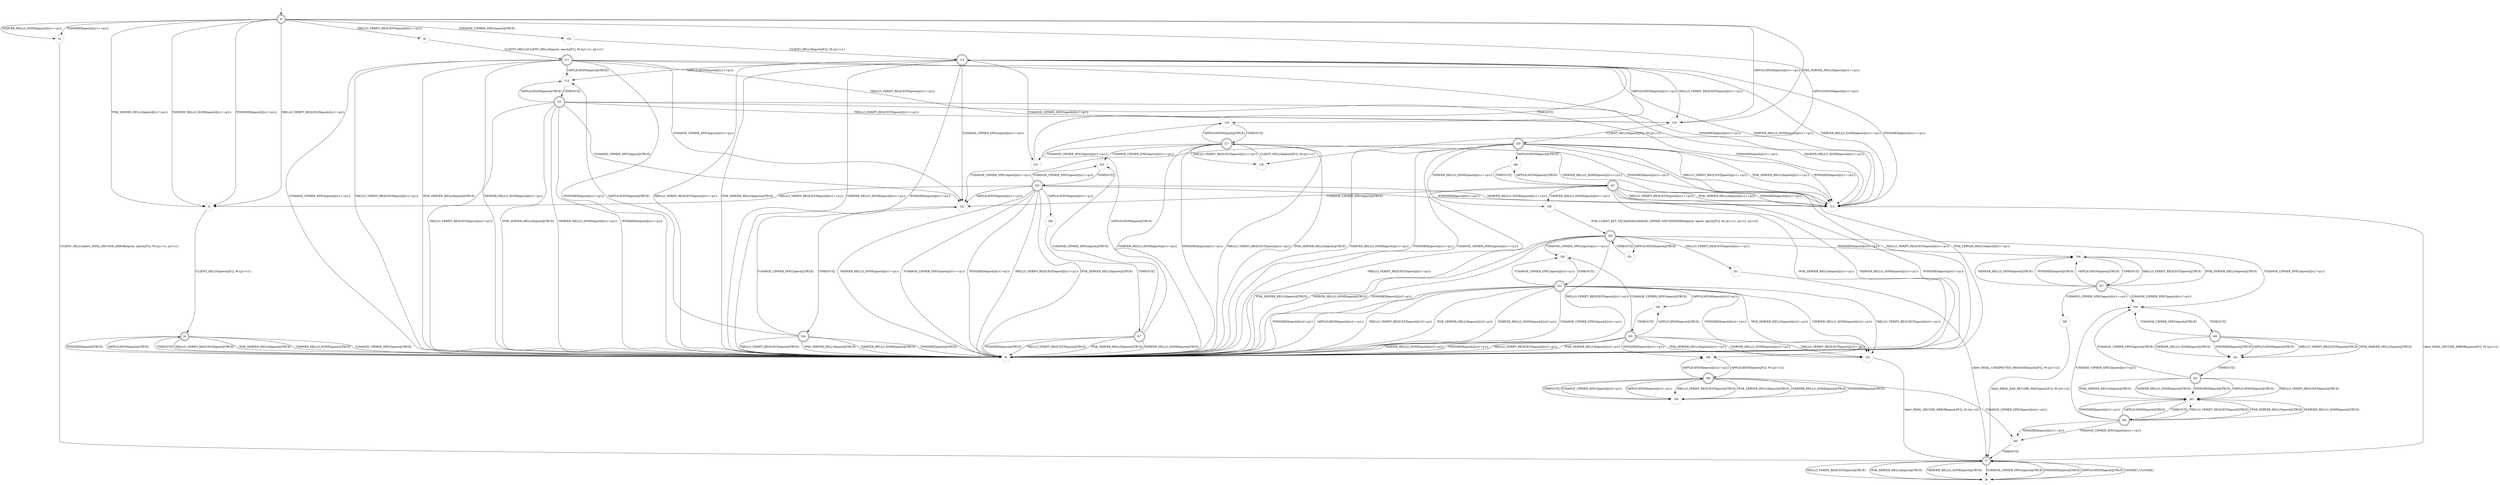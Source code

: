 digraph RA {
"" [shape=none,label=<>]
"l0" [shape=doublecircle ,style=solid]
"l1" [shape=doublecircle ,style=dotted]
"l4" [shape=doublecircle ,style=solid]
"l5" [shape=doublecircle ,style=dotted]
"l6" [shape=doublecircle ,style=dotted]
"l7" [shape=doublecircle ,style=solid]
"l8" [shape=doublecircle ,style=dotted]
"l9" [shape=doublecircle ,style=dotted]
"l10" [shape=doublecircle ,style=dotted]
"l11" [shape=doublecircle ,style=solid]
"l12" [shape=doublecircle ,style=dotted]
"l13" [shape=doublecircle ,style=dotted]
"l14" [shape=doublecircle ,style=solid]
"l15" [shape=doublecircle ,style=dotted]
"l16" [shape=doublecircle ,style=dotted]
"l17" [shape=doublecircle ,style=solid]
"l18" [shape=doublecircle ,style=dotted]
"l19" [shape=doublecircle ,style=dotted]
"l20" [shape=doublecircle ,style=solid]
"l21" [shape=doublecircle ,style=solid]
"l22" [shape=doublecircle ,style=dotted]
"l23" [shape=doublecircle ,style=dotted]
"l24" [shape=doublecircle ,style=solid]
"l25" [shape=doublecircle ,style=solid]
"l26" [shape=doublecircle ,style=dotted]
"l27" [shape=doublecircle ,style=solid]
"l28" [shape=doublecircle ,style=dotted]
"l29" [shape=doublecircle ,style=solid]
"l30" [shape=doublecircle ,style=dotted]
"l31" [shape=doublecircle ,style=dotted]
"l32" [shape=doublecircle ,style=solid]
"l33" [shape=doublecircle ,style=dotted]
"l34" [shape=doublecircle ,style=dotted]
"l35" [shape=doublecircle ,style=solid]
"l36" [shape=doublecircle ,style=dotted]
"l37" [shape=doublecircle ,style=solid]
"l38" [shape=doublecircle ,style=dotted]
"l39" [shape=doublecircle ,style=dotted]
"l40" [shape=doublecircle ,style=solid]
"l41" [shape=doublecircle ,style=dotted]
"l42" [shape=doublecircle ,style=solid]
"l43" [shape=doublecircle ,style=dotted]
"l44" [shape=doublecircle ,style=solid]
"l45" [shape=doublecircle ,style=dotted]
"l46" [shape=doublecircle ,style=dotted]
"l47" [shape=doublecircle ,style=solid]
"l48" [shape=doublecircle ,style=dotted]
"l49" [shape=doublecircle ,style=solid]
"l50" [shape=doublecircle ,style=dotted]
"l51" [shape=doublecircle ,style=dotted]
"" -> "l0"
"l0" -> "l1" [label=<?HELLO_VERIFY_REQUEST[epoch]|((c1!=p1))>]
"l0" -> "l9" [label=<?HELLO_VERIFY_REQUEST[epoch]|((c1==p1))>]
"l0" -> "l1" [label=<?PSK_SERVER_HELLO[epoch]|((c1!=p1))>]
"l0" -> "l19" [label=<?PSK_SERVER_HELLO[epoch]|((c1==p1))>]
"l0" -> "l1" [label=<?SERVER_HELLO_DONE[epoch]|((c1!=p1))>]
"l0" -> "l5" [label=<?SERVER_HELLO_DONE[epoch]|((c1==p1))>]
"l0" -> "l1" [label=<?FINISHED[epoch]|((c1!=p1))>]
"l0" -> "l5" [label=<?FINISHED[epoch]|((c1==p1))>]
"l0" -> "l10" [label=<?CHANGE_CIPHER_SPEC[epoch]|(TRUE)>]
"l0" -> "l18" [label=<?APPLICATION[epoch]|((c1!=p1))>]
"l0" -> "l19" [label=<?APPLICATION[epoch]|((c1==p1))>]
"l1" -> "l4" [label=<!CLIENT_HELLO[epoch]/F:[], M:{p1=c1}>]
"l4" -> "l6" [label=<?HELLO_VERIFY_REQUEST[epoch]|(TRUE)>]
"l4" -> "l6" [label=<?PSK_SERVER_HELLO[epoch]|(TRUE)>]
"l4" -> "l6" [label=<?SERVER_HELLO_DONE[epoch]|(TRUE)>]
"l4" -> "l6" [label=<?CHANGE_CIPHER_SPEC[epoch]|(TRUE)>]
"l4" -> "l6" [label=<?FINISHED[epoch]|(TRUE)>]
"l4" -> "l6" [label=<?APPLICATION[epoch]|(TRUE)>]
"l5" -> "l7" [label=<!CLIENT_HELLO|Alert_FATAL_DECODE_ERROR[epoch, epoch]/F:[], M:{p1=c1, p2=c1}>]
"l6" -> "l4" [label=<!TIMEOUT[]>]
"l7" -> "l8" [label=<?HELLO_VERIFY_REQUEST[epoch]|(TRUE)>]
"l7" -> "l8" [label=<?PSK_SERVER_HELLO[epoch]|(TRUE)>]
"l7" -> "l8" [label=<?SERVER_HELLO_DONE[epoch]|(TRUE)>]
"l7" -> "l8" [label=<?CHANGE_CIPHER_SPEC[epoch]|(TRUE)>]
"l7" -> "l8" [label=<?FINISHED[epoch]|(TRUE)>]
"l7" -> "l8" [label=<?APPLICATION[epoch]|(TRUE)>]
"l8" -> "l7" [label=<!SOCKET_CLOSED[]>]
"l9" -> "l11" [label=<!CLIENT_HELLO|CLIENT_HELLO[epoch, epoch]/F:[], M:{p1=c1, p2=c1}>]
"l10" -> "l14" [label=<!CLIENT_HELLO[epoch]/F:[], M:{p1=c1}>]
"l11" -> "l6" [label=<?HELLO_VERIFY_REQUEST[epoch]|((c1!=p1))>]
"l11" -> "l19" [label=<?HELLO_VERIFY_REQUEST[epoch]|((c1==p1))>]
"l11" -> "l6" [label=<?PSK_SERVER_HELLO[epoch]|(TRUE)>]
"l11" -> "l6" [label=<?SERVER_HELLO_DONE[epoch]|((c1!=p1))>]
"l11" -> "l12" [label=<?SERVER_HELLO_DONE[epoch]|((c1==p1))>]
"l11" -> "l6" [label=<?FINISHED[epoch]|((c1!=p1))>]
"l11" -> "l12" [label=<?FINISHED[epoch]|((c1==p1))>]
"l11" -> "l6" [label=<?CHANGE_CIPHER_SPEC[epoch]|((c1==p1))>]
"l11" -> "l22" [label=<?CHANGE_CIPHER_SPEC[epoch]|((c1!=p1))>]
"l11" -> "l13" [label=<?APPLICATION[epoch]|(TRUE)>]
"l12" -> "l7" [label=<!Alert_FATAL_DECODE_ERROR[epoch]/F:[], M:{p1=c1}>]
"l13" -> "l21" [label=<!TIMEOUT[]>]
"l14" -> "l6" [label=<?HELLO_VERIFY_REQUEST[epoch]|((c1!=p1))>]
"l14" -> "l19" [label=<?HELLO_VERIFY_REQUEST[epoch]|((c1==p1))>]
"l14" -> "l6" [label=<?PSK_SERVER_HELLO[epoch]|(TRUE)>]
"l14" -> "l6" [label=<?SERVER_HELLO_DONE[epoch]|((c1!=p1))>]
"l14" -> "l12" [label=<?SERVER_HELLO_DONE[epoch]|((c1==p1))>]
"l14" -> "l6" [label=<?FINISHED[epoch]|((c1!=p1))>]
"l14" -> "l12" [label=<?FINISHED[epoch]|((c1==p1))>]
"l14" -> "l13" [label=<?APPLICATION[epoch]|((c1==p1))>]
"l14" -> "l16" [label=<?APPLICATION[epoch]|((c1!=p1))>]
"l14" -> "l15" [label=<?CHANGE_CIPHER_SPEC[epoch]|((c1!=p1))>]
"l14" -> "l22" [label=<?CHANGE_CIPHER_SPEC[epoch]|((c1==p1))>]
"l15" -> "l14" [label=<!TIMEOUT[]>]
"l16" -> "l17" [label=<!TIMEOUT[]>]
"l17" -> "l6" [label=<?HELLO_VERIFY_REQUEST[epoch]|((c1!=p1))>]
"l17" -> "l18" [label=<?HELLO_VERIFY_REQUEST[epoch]|((c1==p1))>]
"l17" -> "l6" [label=<?PSK_SERVER_HELLO[epoch]|(TRUE)>]
"l17" -> "l6" [label=<?SERVER_HELLO_DONE[epoch]|((c1!=p1))>]
"l17" -> "l12" [label=<?SERVER_HELLO_DONE[epoch]|((c1==p1))>]
"l17" -> "l6" [label=<?FINISHED[epoch]|((c1!=p1))>]
"l17" -> "l12" [label=<?FINISHED[epoch]|((c1==p1))>]
"l17" -> "l15" [label=<?CHANGE_CIPHER_SPEC[epoch]|((c1!=p1))>]
"l17" -> "l23" [label=<?CHANGE_CIPHER_SPEC[epoch]|((c1==p1))>]
"l17" -> "l16" [label=<?APPLICATION[epoch]|(TRUE)>]
"l18" -> "l17" [label=<!CLIENT_HELLO[epoch]/F:[], M:{p1=c1}>]
"l19" -> "l20" [label=<!CLIENT_HELLO[epoch]/F:[], M:{p1=c1}>]
"l20" -> "l6" [label=<?HELLO_VERIFY_REQUEST[epoch]|((c1!=p1))>]
"l20" -> "l12" [label=<?HELLO_VERIFY_REQUEST[epoch]|((c1==p1))>]
"l20" -> "l6" [label=<?PSK_SERVER_HELLO[epoch]|((c1!=p1))>]
"l20" -> "l12" [label=<?PSK_SERVER_HELLO[epoch]|((c1==p1))>]
"l20" -> "l6" [label=<?SERVER_HELLO_DONE[epoch]|((c1!=p1))>]
"l20" -> "l28" [label=<?SERVER_HELLO_DONE[epoch]|((c1==p1))>]
"l20" -> "l6" [label=<?FINISHED[epoch]|((c1!=p1))>]
"l20" -> "l12" [label=<?FINISHED[epoch]|((c1==p1))>]
"l20" -> "l6" [label=<?CHANGE_CIPHER_SPEC[epoch]|((c1==p1))>]
"l20" -> "l22" [label=<?CHANGE_CIPHER_SPEC[epoch]|((c1!=p1))>]
"l20" -> "l46" [label=<?APPLICATION[epoch]|(TRUE)>]
"l21" -> "l6" [label=<?HELLO_VERIFY_REQUEST[epoch]|((c1!=p1))>]
"l21" -> "l19" [label=<?HELLO_VERIFY_REQUEST[epoch]|((c1==p1))>]
"l21" -> "l6" [label=<?PSK_SERVER_HELLO[epoch]|(TRUE)>]
"l21" -> "l6" [label=<?SERVER_HELLO_DONE[epoch]|((c1!=p1))>]
"l21" -> "l12" [label=<?SERVER_HELLO_DONE[epoch]|((c1==p1))>]
"l21" -> "l6" [label=<?FINISHED[epoch]|((c1!=p1))>]
"l21" -> "l12" [label=<?FINISHED[epoch]|((c1==p1))>]
"l21" -> "l13" [label=<?APPLICATION[epoch]|(TRUE)>]
"l21" -> "l22" [label=<?CHANGE_CIPHER_SPEC[epoch]|(TRUE)>]
"l22" -> "l24" [label=<!TIMEOUT[]>]
"l23" -> "l25" [label=<!TIMEOUT[]>]
"l24" -> "l6" [label=<?HELLO_VERIFY_REQUEST[epoch]|(TRUE)>]
"l24" -> "l6" [label=<?PSK_SERVER_HELLO[epoch]|(TRUE)>]
"l24" -> "l6" [label=<?SERVER_HELLO_DONE[epoch]|(TRUE)>]
"l24" -> "l6" [label=<?FINISHED[epoch]|(TRUE)>]
"l24" -> "l13" [label=<?APPLICATION[epoch]|(TRUE)>]
"l24" -> "l22" [label=<?CHANGE_CIPHER_SPEC[epoch]|(TRUE)>]
"l25" -> "l1" [label=<?HELLO_VERIFY_REQUEST[epoch]|((c1==p1))>]
"l25" -> "l6" [label=<?HELLO_VERIFY_REQUEST[epoch]|((c1!=p1))>]
"l25" -> "l6" [label=<?PSK_SERVER_HELLO[epoch]|(TRUE)>]
"l25" -> "l6" [label=<?SERVER_HELLO_DONE[epoch]|((c1!=p1))>]
"l25" -> "l12" [label=<?SERVER_HELLO_DONE[epoch]|((c1==p1))>]
"l25" -> "l6" [label=<?CHANGE_CIPHER_SPEC[epoch]|((c1==p1))>]
"l25" -> "l23" [label=<?CHANGE_CIPHER_SPEC[epoch]|((c1!=p1))>]
"l25" -> "l6" [label=<?FINISHED[epoch]|((c1!=p1))>]
"l25" -> "l12" [label=<?FINISHED[epoch]|((c1==p1))>]
"l25" -> "l22" [label=<?APPLICATION[epoch]|((c1==p1))>]
"l25" -> "l26" [label=<?APPLICATION[epoch]|((c1!=p1))>]
"l26" -> "l27" [label=<!TIMEOUT[]>]
"l27" -> "l6" [label=<?HELLO_VERIFY_REQUEST[epoch]|(TRUE)>]
"l27" -> "l6" [label=<?PSK_SERVER_HELLO[epoch]|(TRUE)>]
"l27" -> "l6" [label=<?SERVER_HELLO_DONE[epoch]|(TRUE)>]
"l27" -> "l6" [label=<?FINISHED[epoch]|(TRUE)>]
"l27" -> "l16" [label=<?APPLICATION[epoch]|(TRUE)>]
"l27" -> "l23" [label=<?CHANGE_CIPHER_SPEC[epoch]|(TRUE)>]
"l28" -> "l29" [label=<!PSK_CLIENT_KEY_EXCHANGE|CHANGE_CIPHER_SPEC|FINISHED[epoch, epoch, epoch]/F:[], M:{p1=c1, p2=c1, p3=c2}>]
"l29" -> "l6" [label=<?HELLO_VERIFY_REQUEST[epoch]|((c1!=p1))>]
"l29" -> "l51" [label=<?HELLO_VERIFY_REQUEST[epoch]|((c1==p1))>]
"l29" -> "l6" [label=<?PSK_SERVER_HELLO[epoch]|(TRUE)>]
"l29" -> "l6" [label=<?SERVER_HELLO_DONE[epoch]|(TRUE)>]
"l29" -> "l6" [label=<?FINISHED[epoch]|((c2!=p1))>]
"l29" -> "l36" [label=<?FINISHED[epoch]|((c2==p1))>]
"l29" -> "l30" [label=<?CHANGE_CIPHER_SPEC[epoch]|((c1==p1))>]
"l29" -> "l39" [label=<?CHANGE_CIPHER_SPEC[epoch]|((c1!=p1))>]
"l29" -> "l31" [label=<?APPLICATION[epoch]|(TRUE)>]
"l30" -> "l32" [label=<!TIMEOUT[]>]
"l31" -> "l29" [label=<!TIMEOUT[]>]
"l32" -> "l6" [label=<?HELLO_VERIFY_REQUEST[epoch]|((c2!=p1))>]
"l32" -> "l33" [label=<?HELLO_VERIFY_REQUEST[epoch]|((c2==p1))>]
"l32" -> "l6" [label=<?PSK_SERVER_HELLO[epoch]|((c2!=p1))>]
"l32" -> "l33" [label=<?PSK_SERVER_HELLO[epoch]|((c2==p1))>]
"l32" -> "l6" [label=<?SERVER_HELLO_DONE[epoch]|((c2!=p1))>]
"l32" -> "l33" [label=<?SERVER_HELLO_DONE[epoch]|((c2==p1))>]
"l32" -> "l6" [label=<?CHANGE_CIPHER_SPEC[epoch]|((c2==p1))>]
"l32" -> "l30" [label=<?CHANGE_CIPHER_SPEC[epoch]|((c2!=p1))>]
"l32" -> "l6" [label=<?FINISHED[epoch]|((c2!=p1))>]
"l32" -> "l48" [label=<?FINISHED[epoch]|((c2==p1))>]
"l32" -> "l6" [label=<?APPLICATION[epoch]|((c2==p1))>]
"l32" -> "l34" [label=<?APPLICATION[epoch]|((c2!=p1))>]
"l33" -> "l7" [label=<!Alert_FATAL_DECODE_ERROR[epoch]/F:[], M:{p1=c2}>]
"l34" -> "l35" [label=<!TIMEOUT[]>]
"l35" -> "l6" [label=<?HELLO_VERIFY_REQUEST[epoch]|((c2!=p1))>]
"l35" -> "l33" [label=<?HELLO_VERIFY_REQUEST[epoch]|((c2==p1))>]
"l35" -> "l6" [label=<?PSK_SERVER_HELLO[epoch]|((c2!=p1))>]
"l35" -> "l33" [label=<?PSK_SERVER_HELLO[epoch]|((c2==p1))>]
"l35" -> "l6" [label=<?SERVER_HELLO_DONE[epoch]|((c2!=p1))>]
"l35" -> "l33" [label=<?SERVER_HELLO_DONE[epoch]|((c2==p1))>]
"l35" -> "l6" [label=<?FINISHED[epoch]|((c2!=p1))>]
"l35" -> "l48" [label=<?FINISHED[epoch]|((c2==p1))>]
"l35" -> "l30" [label=<?CHANGE_CIPHER_SPEC[epoch]|(TRUE)>]
"l35" -> "l34" [label=<?APPLICATION[epoch]|(TRUE)>]
"l36" -> "l37" [label=<!TIMEOUT[]>]
"l37" -> "l36" [label=<?HELLO_VERIFY_REQUEST[epoch]|(TRUE)>]
"l37" -> "l36" [label=<?PSK_SERVER_HELLO[epoch]|(TRUE)>]
"l37" -> "l36" [label=<?SERVER_HELLO_DONE[epoch]|(TRUE)>]
"l37" -> "l36" [label=<?FINISHED[epoch]|(TRUE)>]
"l37" -> "l36" [label=<?APPLICATION[epoch]|(TRUE)>]
"l37" -> "l38" [label=<?CHANGE_CIPHER_SPEC[epoch]|((c1==p1))>]
"l37" -> "l39" [label=<?CHANGE_CIPHER_SPEC[epoch]|((c1!=p1))>]
"l38" -> "l7" [label=<!Alert_FATAL_BAD_RECORD_MAC[epoch]/F:[], M:{p1=c2}>]
"l39" -> "l40" [label=<!TIMEOUT[]>]
"l40" -> "l39" [label=<?CHANGE_CIPHER_SPEC[epoch]|(TRUE)>]
"l40" -> "l41" [label=<?HELLO_VERIFY_REQUEST[epoch]|(TRUE)>]
"l40" -> "l41" [label=<?PSK_SERVER_HELLO[epoch]|(TRUE)>]
"l40" -> "l41" [label=<?SERVER_HELLO_DONE[epoch]|(TRUE)>]
"l40" -> "l41" [label=<?FINISHED[epoch]|(TRUE)>]
"l40" -> "l41" [label=<?APPLICATION[epoch]|(TRUE)>]
"l41" -> "l42" [label=<!TIMEOUT[]>]
"l42" -> "l39" [label=<?CHANGE_CIPHER_SPEC[epoch]|(TRUE)>]
"l42" -> "l43" [label=<?HELLO_VERIFY_REQUEST[epoch]|(TRUE)>]
"l42" -> "l43" [label=<?PSK_SERVER_HELLO[epoch]|(TRUE)>]
"l42" -> "l43" [label=<?SERVER_HELLO_DONE[epoch]|(TRUE)>]
"l42" -> "l43" [label=<?FINISHED[epoch]|(TRUE)>]
"l42" -> "l43" [label=<?APPLICATION[epoch]|(TRUE)>]
"l43" -> "l44" [label=<!TIMEOUT[]>]
"l44" -> "l39" [label=<?CHANGE_CIPHER_SPEC[epoch]|((c1!=p1))>]
"l44" -> "l45" [label=<?CHANGE_CIPHER_SPEC[epoch]|((c1==p1))>]
"l44" -> "l43" [label=<?HELLO_VERIFY_REQUEST[epoch]|(TRUE)>]
"l44" -> "l43" [label=<?PSK_SERVER_HELLO[epoch]|(TRUE)>]
"l44" -> "l43" [label=<?SERVER_HELLO_DONE[epoch]|(TRUE)>]
"l44" -> "l43" [label=<?FINISHED[epoch]|((c1!=p1))>]
"l44" -> "l45" [label=<?FINISHED[epoch]|((c1==p1))>]
"l44" -> "l43" [label=<?APPLICATION[epoch]|(TRUE)>]
"l45" -> "l7" [label=<!TIMEOUT[]>]
"l46" -> "l47" [label=<!TIMEOUT[]>]
"l47" -> "l6" [label=<?HELLO_VERIFY_REQUEST[epoch]|((c1!=p1))>]
"l47" -> "l12" [label=<?HELLO_VERIFY_REQUEST[epoch]|((c1==p1))>]
"l47" -> "l6" [label=<?PSK_SERVER_HELLO[epoch]|((c1!=p1))>]
"l47" -> "l12" [label=<?PSK_SERVER_HELLO[epoch]|((c1==p1))>]
"l47" -> "l6" [label=<?SERVER_HELLO_DONE[epoch]|((c1!=p1))>]
"l47" -> "l28" [label=<?SERVER_HELLO_DONE[epoch]|((c1==p1))>]
"l47" -> "l6" [label=<?FINISHED[epoch]|((c1!=p1))>]
"l47" -> "l12" [label=<?FINISHED[epoch]|((c1==p1))>]
"l47" -> "l22" [label=<?CHANGE_CIPHER_SPEC[epoch]|(TRUE)>]
"l47" -> "l46" [label=<?APPLICATION[epoch]|(TRUE)>]
"l48" -> "l49" [label=<!APPLICATION[epoch]/F:[], M:{p1=c2}>]
"l49" -> "l45" [label=<?CHANGE_CIPHER_SPEC[epoch]|((c2==p1))>]
"l49" -> "l50" [label=<?CHANGE_CIPHER_SPEC[epoch]|((c2!=p1))>]
"l49" -> "l48" [label=<?APPLICATION[epoch]|((c2==p1))>]
"l49" -> "l50" [label=<?APPLICATION[epoch]|((c2!=p1))>]
"l49" -> "l50" [label=<?HELLO_VERIFY_REQUEST[epoch]|(TRUE)>]
"l49" -> "l50" [label=<?PSK_SERVER_HELLO[epoch]|(TRUE)>]
"l49" -> "l50" [label=<?SERVER_HELLO_DONE[epoch]|(TRUE)>]
"l49" -> "l50" [label=<?FINISHED[epoch]|(TRUE)>]
"l50" -> "l49" [label=<!TIMEOUT[]>]
"l51" -> "l7" [label=<!Alert_FATAL_UNEXPECTED_MESSAGE[epoch]/F:[], M:{p1=c2}>]
}
